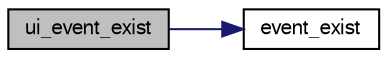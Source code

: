 digraph "ui_event_exist"
{
 // LATEX_PDF_SIZE
  bgcolor="transparent";
  edge [fontname="FreeSans",fontsize="10",labelfontname="FreeSans",labelfontsize="10"];
  node [fontname="FreeSans",fontsize="10",shape=record];
  rankdir="LR";
  Node1 [label="ui_event_exist",height=0.2,width=0.4,color="black", fillcolor="grey75", style="filled", fontcolor="black",tooltip="ui_event_exist"];
  Node1 -> Node2 [color="midnightblue",fontsize="10",style="solid",fontname="FreeSans"];
  Node2 [label="event_exist",height=0.2,width=0.4,color="black",URL="$event_8c.html#a578420a784d4b0ab9838a749d82342b8",tooltip="Check if there is a message."];
}
